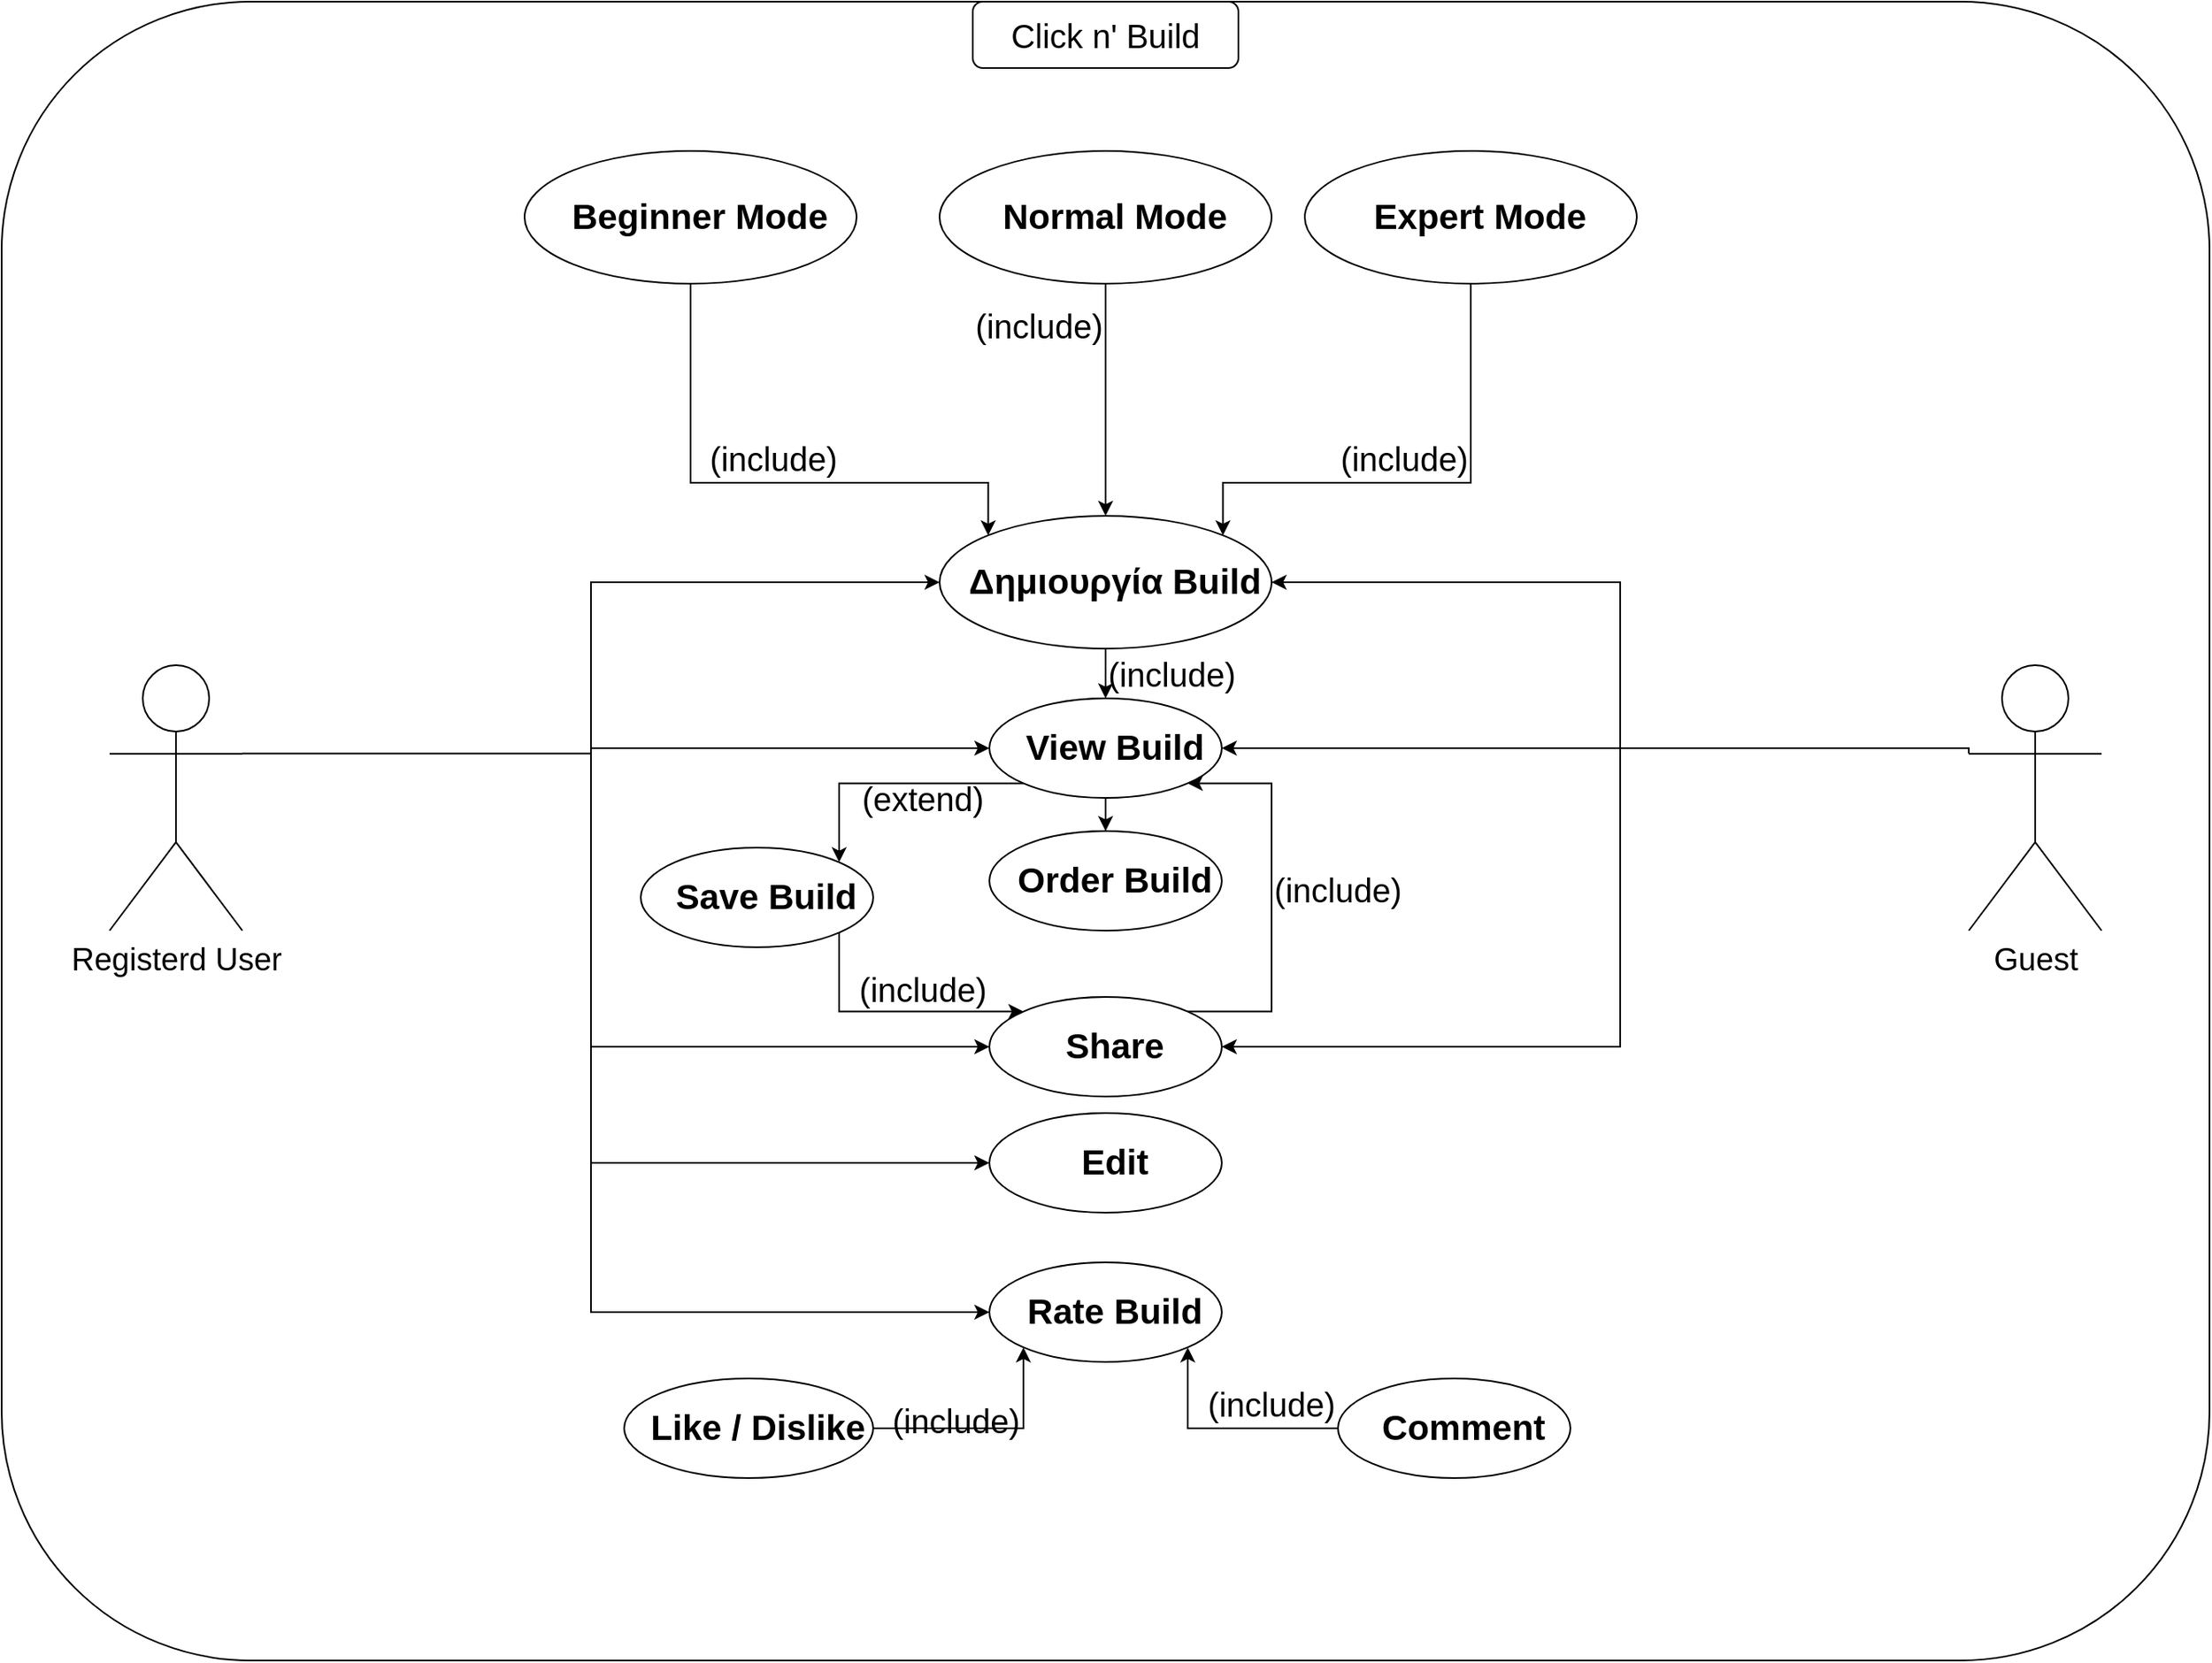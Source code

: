 <mxfile version="24.2.2" type="device">
  <diagram name="Page-1" id="F9eBlfl37LeODlIGQpws">
    <mxGraphModel dx="3728" dy="2267" grid="1" gridSize="10" guides="1" tooltips="1" connect="1" arrows="1" fold="1" page="1" pageScale="1" pageWidth="827" pageHeight="1169" math="0" shadow="0">
      <root>
        <mxCell id="0" />
        <mxCell id="1" parent="0" />
        <mxCell id="zKV9qMBa-mxKUznAKJzo-1" value="" style="rounded=1;whiteSpace=wrap;html=1;movable=0;resizable=0;rotatable=0;deletable=0;editable=0;locked=1;connectable=0;" vertex="1" parent="1">
          <mxGeometry x="-1555" y="-290" width="1330" height="1000" as="geometry" />
        </mxCell>
        <mxCell id="zKV9qMBa-mxKUznAKJzo-2" value="Click n&#39; Build" style="rounded=1;whiteSpace=wrap;html=1;fontSize=20;" vertex="1" parent="1">
          <mxGeometry x="-970" y="-290" width="160" height="40" as="geometry" />
        </mxCell>
        <mxCell id="zKV9qMBa-mxKUznAKJzo-48" style="edgeStyle=orthogonalEdgeStyle;rounded=0;orthogonalLoop=1;jettySize=auto;html=1;exitX=1;exitY=0.333;exitDx=0;exitDy=0;exitPerimeter=0;entryX=0;entryY=0.5;entryDx=0;entryDy=0;" edge="1" parent="1" source="zKV9qMBa-mxKUznAKJzo-3" target="zKV9qMBa-mxKUznAKJzo-11">
          <mxGeometry relative="1" as="geometry" />
        </mxCell>
        <mxCell id="zKV9qMBa-mxKUznAKJzo-3" value="Registerd User" style="shape=umlActor;verticalLabelPosition=bottom;verticalAlign=top;html=1;outlineConnect=0;fontSize=19;" vertex="1" parent="1">
          <mxGeometry x="-1490" y="110" width="80" height="160" as="geometry" />
        </mxCell>
        <mxCell id="zKV9qMBa-mxKUznAKJzo-47" style="edgeStyle=orthogonalEdgeStyle;rounded=0;orthogonalLoop=1;jettySize=auto;html=1;exitX=0;exitY=0.333;exitDx=0;exitDy=0;exitPerimeter=0;entryX=1;entryY=0.5;entryDx=0;entryDy=0;" edge="1" parent="1" source="zKV9qMBa-mxKUznAKJzo-4" target="zKV9qMBa-mxKUznAKJzo-11">
          <mxGeometry relative="1" as="geometry">
            <Array as="points">
              <mxPoint x="-370" y="160" />
              <mxPoint x="-580" y="160" />
              <mxPoint x="-580" y="60" />
            </Array>
          </mxGeometry>
        </mxCell>
        <mxCell id="zKV9qMBa-mxKUznAKJzo-4" value="&lt;font style=&quot;font-size: 19px;&quot;&gt;Guest&lt;/font&gt;" style="shape=umlActor;verticalLabelPosition=bottom;verticalAlign=top;html=1;outlineConnect=0;" vertex="1" parent="1">
          <mxGeometry x="-370" y="110" width="80" height="160" as="geometry" />
        </mxCell>
        <mxCell id="zKV9qMBa-mxKUznAKJzo-63" style="edgeStyle=orthogonalEdgeStyle;rounded=0;orthogonalLoop=1;jettySize=auto;html=1;" edge="1" parent="1" source="zKV9qMBa-mxKUznAKJzo-11">
          <mxGeometry relative="1" as="geometry">
            <mxPoint x="-890" y="130" as="targetPoint" />
          </mxGeometry>
        </mxCell>
        <mxCell id="zKV9qMBa-mxKUznAKJzo-11" value="&lt;p style=&quot;margin-left:8.5pt;mso-add-space:auto;&lt;br/&gt;text-indent:-8.5pt;mso-list:l0 level1 lfo1;tab-stops:list 8.5pt&quot; class=&quot;MsoListParagraph&quot;&gt;&lt;b&gt;&lt;span style=&quot;font-size: 16pt; line-height: 115%;&quot;&gt;Δημιουργία &lt;/span&gt;&lt;/b&gt;&lt;b&gt;&lt;span style=&quot;font-size: 16pt; line-height: 115%;&quot; lang=&quot;EN-US&quot;&gt;Build&lt;/span&gt;&lt;/b&gt;&lt;/p&gt;" style="ellipse;whiteSpace=wrap;html=1;fontSize=19;" vertex="1" parent="1">
          <mxGeometry x="-990" y="20" width="200" height="80" as="geometry" />
        </mxCell>
        <mxCell id="zKV9qMBa-mxKUznAKJzo-39" style="edgeStyle=orthogonalEdgeStyle;rounded=0;orthogonalLoop=1;jettySize=auto;html=1;entryX=0;entryY=0;entryDx=0;entryDy=0;" edge="1" parent="1" source="zKV9qMBa-mxKUznAKJzo-12" target="zKV9qMBa-mxKUznAKJzo-11">
          <mxGeometry relative="1" as="geometry">
            <Array as="points">
              <mxPoint x="-1140" />
              <mxPoint x="-961" />
            </Array>
          </mxGeometry>
        </mxCell>
        <mxCell id="zKV9qMBa-mxKUznAKJzo-12" value="&lt;p style=&quot;margin-left:8.5pt;mso-add-space:auto;&lt;br/&gt;text-indent:-8.5pt;mso-list:l0 level1 lfo1;tab-stops:list 8.5pt&quot; class=&quot;MsoListParagraph&quot;&gt;&lt;span style=&quot;font-size: 21.333px;&quot;&gt;&lt;b&gt;Beginner Mode&lt;/b&gt;&lt;/span&gt;&lt;/p&gt;" style="ellipse;whiteSpace=wrap;html=1;fontSize=19;" vertex="1" parent="1">
          <mxGeometry x="-1240" y="-200" width="200" height="80" as="geometry" />
        </mxCell>
        <mxCell id="zKV9qMBa-mxKUznAKJzo-41" style="edgeStyle=orthogonalEdgeStyle;rounded=0;orthogonalLoop=1;jettySize=auto;html=1;entryX=0.5;entryY=0;entryDx=0;entryDy=0;" edge="1" parent="1" source="zKV9qMBa-mxKUznAKJzo-13" target="zKV9qMBa-mxKUznAKJzo-11">
          <mxGeometry relative="1" as="geometry" />
        </mxCell>
        <mxCell id="zKV9qMBa-mxKUznAKJzo-13" value="&lt;p style=&quot;margin-left:8.5pt;mso-add-space:auto;&lt;br/&gt;text-indent:-8.5pt;mso-list:l0 level1 lfo1;tab-stops:list 8.5pt&quot; class=&quot;MsoListParagraph&quot;&gt;&lt;span style=&quot;font-size: 21.333px;&quot;&gt;&lt;b&gt;Normal Mode&lt;/b&gt;&lt;/span&gt;&lt;/p&gt;" style="ellipse;whiteSpace=wrap;html=1;fontSize=19;" vertex="1" parent="1">
          <mxGeometry x="-990" y="-200" width="200" height="80" as="geometry" />
        </mxCell>
        <mxCell id="zKV9qMBa-mxKUznAKJzo-42" style="edgeStyle=orthogonalEdgeStyle;rounded=0;orthogonalLoop=1;jettySize=auto;html=1;entryX=1;entryY=0;entryDx=0;entryDy=0;" edge="1" parent="1" source="zKV9qMBa-mxKUznAKJzo-14" target="zKV9qMBa-mxKUznAKJzo-11">
          <mxGeometry relative="1" as="geometry">
            <Array as="points">
              <mxPoint x="-670" />
              <mxPoint x="-819" />
            </Array>
          </mxGeometry>
        </mxCell>
        <mxCell id="zKV9qMBa-mxKUznAKJzo-14" value="&lt;p style=&quot;margin-left:8.5pt;mso-add-space:auto;&lt;br/&gt;text-indent:-8.5pt;mso-list:l0 level1 lfo1;tab-stops:list 8.5pt&quot; class=&quot;MsoListParagraph&quot;&gt;&lt;span style=&quot;font-size: 21.333px;&quot;&gt;&lt;b&gt;Expert Mode&lt;/b&gt;&lt;/span&gt;&lt;/p&gt;" style="ellipse;whiteSpace=wrap;html=1;fontSize=19;" vertex="1" parent="1">
          <mxGeometry x="-770" y="-200" width="200" height="80" as="geometry" />
        </mxCell>
        <mxCell id="zKV9qMBa-mxKUznAKJzo-18" value="(include)" style="text;html=1;align=center;verticalAlign=middle;whiteSpace=wrap;rounded=0;fontSize=20;" vertex="1" parent="1">
          <mxGeometry x="-960" y="-110" width="60" height="30" as="geometry" />
        </mxCell>
        <mxCell id="zKV9qMBa-mxKUznAKJzo-19" value="(include)" style="text;html=1;align=center;verticalAlign=middle;whiteSpace=wrap;rounded=0;fontSize=20;" vertex="1" parent="1">
          <mxGeometry x="-1120" y="-30" width="60" height="30" as="geometry" />
        </mxCell>
        <mxCell id="zKV9qMBa-mxKUznAKJzo-20" value="(include)" style="text;html=1;align=center;verticalAlign=middle;whiteSpace=wrap;rounded=0;fontSize=20;" vertex="1" parent="1">
          <mxGeometry x="-740" y="-30" width="60" height="30" as="geometry" />
        </mxCell>
        <mxCell id="zKV9qMBa-mxKUznAKJzo-24" value="&lt;p style=&quot;margin-left:8.5pt;mso-add-space:auto;&lt;br/&gt;text-indent:-8.5pt;mso-list:l0 level1 lfo1;tab-stops:list 8.5pt&quot; class=&quot;MsoListParagraph&quot;&gt;&lt;span style=&quot;font-size: 21.333px;&quot;&gt;&lt;b&gt;Order Build&lt;/b&gt;&lt;/span&gt;&lt;/p&gt;" style="ellipse;whiteSpace=wrap;html=1;fontSize=19;" vertex="1" parent="1">
          <mxGeometry x="-960" y="210" width="140" height="60" as="geometry" />
        </mxCell>
        <mxCell id="zKV9qMBa-mxKUznAKJzo-65" style="edgeStyle=orthogonalEdgeStyle;rounded=0;orthogonalLoop=1;jettySize=auto;html=1;exitX=1;exitY=0;exitDx=0;exitDy=0;entryX=1;entryY=1;entryDx=0;entryDy=0;" edge="1" parent="1" source="zKV9qMBa-mxKUznAKJzo-35" target="zKV9qMBa-mxKUznAKJzo-61">
          <mxGeometry relative="1" as="geometry">
            <Array as="points">
              <mxPoint x="-790" y="319" />
              <mxPoint x="-790" y="181" />
            </Array>
          </mxGeometry>
        </mxCell>
        <mxCell id="zKV9qMBa-mxKUznAKJzo-35" value="&lt;p style=&quot;margin-left:8.5pt;mso-add-space:auto;&lt;br/&gt;text-indent:-8.5pt;mso-list:l0 level1 lfo1;tab-stops:list 8.5pt&quot; class=&quot;MsoListParagraph&quot;&gt;&lt;span style=&quot;font-size: 21.333px;&quot;&gt;&lt;b&gt;Share&lt;/b&gt;&lt;/span&gt;&lt;/p&gt;" style="ellipse;whiteSpace=wrap;html=1;fontSize=19;align=center;" vertex="1" parent="1">
          <mxGeometry x="-960" y="310" width="140" height="60" as="geometry" />
        </mxCell>
        <mxCell id="zKV9qMBa-mxKUznAKJzo-70" style="edgeStyle=orthogonalEdgeStyle;rounded=0;orthogonalLoop=1;jettySize=auto;html=1;exitX=1;exitY=1;exitDx=0;exitDy=0;entryX=0;entryY=0;entryDx=0;entryDy=0;" edge="1" parent="1" source="zKV9qMBa-mxKUznAKJzo-36" target="zKV9qMBa-mxKUznAKJzo-35">
          <mxGeometry relative="1" as="geometry">
            <Array as="points">
              <mxPoint x="-1050" y="319" />
            </Array>
          </mxGeometry>
        </mxCell>
        <mxCell id="zKV9qMBa-mxKUznAKJzo-36" value="&lt;p style=&quot;margin-left:8.5pt;mso-add-space:auto;&lt;br/&gt;text-indent:-8.5pt;mso-list:l0 level1 lfo1;tab-stops:list 8.5pt&quot; class=&quot;MsoListParagraph&quot;&gt;&lt;span style=&quot;font-size: 21.333px;&quot;&gt;&lt;b&gt;Save Build&lt;/b&gt;&lt;/span&gt;&lt;/p&gt;" style="ellipse;whiteSpace=wrap;html=1;fontSize=19;" vertex="1" parent="1">
          <mxGeometry x="-1170" y="220" width="140" height="60" as="geometry" />
        </mxCell>
        <mxCell id="zKV9qMBa-mxKUznAKJzo-44" value="(include)" style="text;html=1;align=center;verticalAlign=middle;whiteSpace=wrap;rounded=0;fontSize=20;" vertex="1" parent="1">
          <mxGeometry x="-1030" y="290" width="60" height="30" as="geometry" />
        </mxCell>
        <mxCell id="zKV9qMBa-mxKUznAKJzo-49" value="" style="endArrow=classic;html=1;rounded=0;entryX=0;entryY=0.5;entryDx=0;entryDy=0;endFill=1;" edge="1" parent="1" target="zKV9qMBa-mxKUznAKJzo-35">
          <mxGeometry width="50" height="50" relative="1" as="geometry">
            <mxPoint x="-1200" y="140" as="sourcePoint" />
            <mxPoint x="-1200" y="330" as="targetPoint" />
            <Array as="points">
              <mxPoint x="-1200" y="340" />
            </Array>
          </mxGeometry>
        </mxCell>
        <mxCell id="zKV9qMBa-mxKUznAKJzo-50" value="" style="endArrow=classic;html=1;rounded=0;" edge="1" parent="1">
          <mxGeometry width="50" height="50" relative="1" as="geometry">
            <mxPoint x="-580" y="140" as="sourcePoint" />
            <mxPoint x="-820" y="340" as="targetPoint" />
            <Array as="points">
              <mxPoint x="-580" y="340" />
            </Array>
          </mxGeometry>
        </mxCell>
        <mxCell id="zKV9qMBa-mxKUznAKJzo-53" value="&lt;p style=&quot;margin-left:8.5pt;mso-add-space:auto;&lt;br/&gt;text-indent:-8.5pt;mso-list:l0 level1 lfo1;tab-stops:list 8.5pt&quot; class=&quot;MsoListParagraph&quot;&gt;&lt;span style=&quot;font-size: 21.333px;&quot;&gt;&lt;b&gt;Edit&lt;/b&gt;&lt;/span&gt;&lt;/p&gt;" style="ellipse;whiteSpace=wrap;html=1;fontSize=19;align=center;" vertex="1" parent="1">
          <mxGeometry x="-960" y="380" width="140" height="60" as="geometry" />
        </mxCell>
        <mxCell id="zKV9qMBa-mxKUznAKJzo-54" value="" style="endArrow=classic;html=1;rounded=0;entryX=0;entryY=0.5;entryDx=0;entryDy=0;" edge="1" parent="1" target="zKV9qMBa-mxKUznAKJzo-53">
          <mxGeometry width="50" height="50" relative="1" as="geometry">
            <mxPoint x="-1200" y="250" as="sourcePoint" />
            <mxPoint x="-1040" y="305" as="targetPoint" />
            <Array as="points">
              <mxPoint x="-1200" y="410" />
            </Array>
          </mxGeometry>
        </mxCell>
        <mxCell id="zKV9qMBa-mxKUznAKJzo-62" style="edgeStyle=orthogonalEdgeStyle;rounded=0;orthogonalLoop=1;jettySize=auto;html=1;" edge="1" parent="1" source="zKV9qMBa-mxKUznAKJzo-61" target="zKV9qMBa-mxKUznAKJzo-24">
          <mxGeometry relative="1" as="geometry" />
        </mxCell>
        <mxCell id="zKV9qMBa-mxKUznAKJzo-71" style="edgeStyle=orthogonalEdgeStyle;rounded=0;orthogonalLoop=1;jettySize=auto;html=1;exitX=0;exitY=1;exitDx=0;exitDy=0;entryX=1;entryY=0;entryDx=0;entryDy=0;" edge="1" parent="1" source="zKV9qMBa-mxKUznAKJzo-61" target="zKV9qMBa-mxKUznAKJzo-36">
          <mxGeometry relative="1" as="geometry" />
        </mxCell>
        <mxCell id="zKV9qMBa-mxKUznAKJzo-61" value="&lt;p style=&quot;margin-left:8.5pt;mso-add-space:auto;&lt;br/&gt;text-indent:-8.5pt;mso-list:l0 level1 lfo1;tab-stops:list 8.5pt&quot; class=&quot;MsoListParagraph&quot;&gt;&lt;span style=&quot;font-size: 21.333px;&quot;&gt;&lt;b&gt;View Build&lt;/b&gt;&lt;/span&gt;&lt;/p&gt;" style="ellipse;whiteSpace=wrap;html=1;fontSize=19;" vertex="1" parent="1">
          <mxGeometry x="-960" y="130" width="140" height="60" as="geometry" />
        </mxCell>
        <mxCell id="zKV9qMBa-mxKUznAKJzo-66" value="" style="endArrow=classic;html=1;rounded=0;entryX=1;entryY=0.5;entryDx=0;entryDy=0;" edge="1" parent="1" target="zKV9qMBa-mxKUznAKJzo-61">
          <mxGeometry width="50" height="50" relative="1" as="geometry">
            <mxPoint x="-580" y="160" as="sourcePoint" />
            <mxPoint x="-940" y="180" as="targetPoint" />
          </mxGeometry>
        </mxCell>
        <mxCell id="zKV9qMBa-mxKUznAKJzo-67" value="" style="endArrow=classic;html=1;rounded=0;entryX=0;entryY=0.5;entryDx=0;entryDy=0;" edge="1" parent="1" target="zKV9qMBa-mxKUznAKJzo-61">
          <mxGeometry width="50" height="50" relative="1" as="geometry">
            <mxPoint x="-1200" y="160" as="sourcePoint" />
            <mxPoint x="-940" y="180" as="targetPoint" />
          </mxGeometry>
        </mxCell>
        <mxCell id="zKV9qMBa-mxKUznAKJzo-68" value="(include)" style="text;html=1;align=center;verticalAlign=middle;whiteSpace=wrap;rounded=0;fontSize=20;" vertex="1" parent="1">
          <mxGeometry x="-880" y="100" width="60" height="30" as="geometry" />
        </mxCell>
        <mxCell id="zKV9qMBa-mxKUznAKJzo-69" value="(include)" style="text;html=1;align=center;verticalAlign=middle;whiteSpace=wrap;rounded=0;fontSize=20;" vertex="1" parent="1">
          <mxGeometry x="-780" y="230" width="60" height="30" as="geometry" />
        </mxCell>
        <mxCell id="zKV9qMBa-mxKUznAKJzo-72" value="(extend)" style="text;html=1;align=center;verticalAlign=middle;whiteSpace=wrap;rounded=0;fontSize=20;" vertex="1" parent="1">
          <mxGeometry x="-1030" y="175" width="60" height="30" as="geometry" />
        </mxCell>
        <mxCell id="zKV9qMBa-mxKUznAKJzo-73" value="&lt;p style=&quot;margin-left:8.5pt;mso-add-space:auto;&lt;br/&gt;text-indent:-8.5pt;mso-list:l0 level1 lfo1;tab-stops:list 8.5pt&quot; class=&quot;MsoListParagraph&quot;&gt;&lt;span style=&quot;font-size: 21.333px;&quot;&gt;&lt;b&gt;Rate Build&lt;/b&gt;&lt;/span&gt;&lt;/p&gt;" style="ellipse;whiteSpace=wrap;html=1;fontSize=19;align=center;" vertex="1" parent="1">
          <mxGeometry x="-960" y="470" width="140" height="60" as="geometry" />
        </mxCell>
        <mxCell id="zKV9qMBa-mxKUznAKJzo-76" style="edgeStyle=orthogonalEdgeStyle;rounded=0;orthogonalLoop=1;jettySize=auto;html=1;entryX=0;entryY=1;entryDx=0;entryDy=0;" edge="1" parent="1" source="zKV9qMBa-mxKUznAKJzo-74" target="zKV9qMBa-mxKUznAKJzo-73">
          <mxGeometry relative="1" as="geometry" />
        </mxCell>
        <mxCell id="zKV9qMBa-mxKUznAKJzo-74" value="&lt;p style=&quot;margin-left:8.5pt;mso-add-space:auto;&lt;br/&gt;text-indent:-8.5pt;mso-list:l0 level1 lfo1;tab-stops:list 8.5pt&quot; class=&quot;MsoListParagraph&quot;&gt;&lt;span style=&quot;font-size: 21.333px;&quot;&gt;&lt;b&gt;Like / Dislike&lt;/b&gt;&lt;/span&gt;&lt;/p&gt;" style="ellipse;whiteSpace=wrap;html=1;fontSize=19;align=center;" vertex="1" parent="1">
          <mxGeometry x="-1180" y="540" width="150" height="60" as="geometry" />
        </mxCell>
        <mxCell id="zKV9qMBa-mxKUznAKJzo-78" style="edgeStyle=orthogonalEdgeStyle;rounded=0;orthogonalLoop=1;jettySize=auto;html=1;entryX=1;entryY=1;entryDx=0;entryDy=0;" edge="1" parent="1" source="zKV9qMBa-mxKUznAKJzo-75" target="zKV9qMBa-mxKUznAKJzo-73">
          <mxGeometry relative="1" as="geometry" />
        </mxCell>
        <mxCell id="zKV9qMBa-mxKUznAKJzo-75" value="&lt;p style=&quot;margin-left:8.5pt;mso-add-space:auto;&lt;br/&gt;text-indent:-8.5pt;mso-list:l0 level1 lfo1;tab-stops:list 8.5pt&quot; class=&quot;MsoListParagraph&quot;&gt;&lt;span style=&quot;font-size: 21.333px;&quot;&gt;&lt;b&gt;Comment&lt;/b&gt;&lt;/span&gt;&lt;/p&gt;" style="ellipse;whiteSpace=wrap;html=1;fontSize=19;align=center;" vertex="1" parent="1">
          <mxGeometry x="-750" y="540" width="140" height="60" as="geometry" />
        </mxCell>
        <mxCell id="zKV9qMBa-mxKUznAKJzo-79" value="(include)" style="text;html=1;align=center;verticalAlign=middle;whiteSpace=wrap;rounded=0;fontSize=20;" vertex="1" parent="1">
          <mxGeometry x="-820" y="540" width="60" height="30" as="geometry" />
        </mxCell>
        <mxCell id="zKV9qMBa-mxKUznAKJzo-82" value="" style="endArrow=classic;html=1;rounded=0;entryX=0;entryY=0.5;entryDx=0;entryDy=0;" edge="1" parent="1" target="zKV9qMBa-mxKUznAKJzo-73">
          <mxGeometry width="50" height="50" relative="1" as="geometry">
            <mxPoint x="-1200" y="410" as="sourcePoint" />
            <mxPoint x="-680" y="180" as="targetPoint" />
            <Array as="points">
              <mxPoint x="-1200" y="500" />
            </Array>
          </mxGeometry>
        </mxCell>
        <mxCell id="zKV9qMBa-mxKUznAKJzo-83" value="(include)" style="text;html=1;align=center;verticalAlign=middle;whiteSpace=wrap;rounded=0;fontSize=20;" vertex="1" parent="1">
          <mxGeometry x="-1010" y="550" width="60" height="30" as="geometry" />
        </mxCell>
      </root>
    </mxGraphModel>
  </diagram>
</mxfile>

